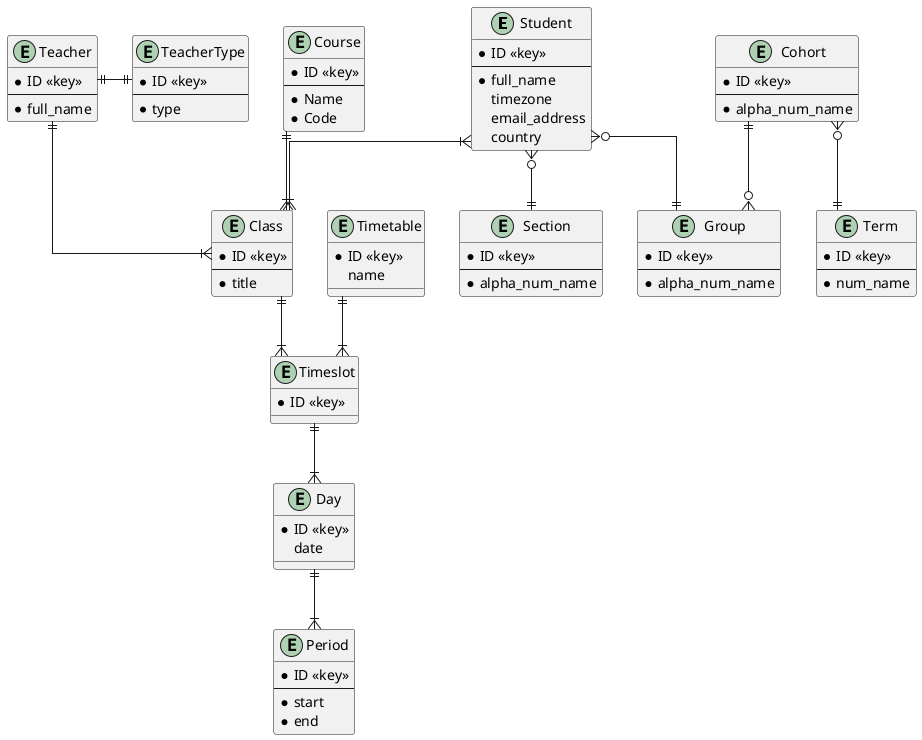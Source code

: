 @startuml
skinparam linetype ortho

'				Entities
entity Student {
	* ID <<key>>
	--
	* full_name
	timezone
	email_address
	country
}
entity Section {
	* ID <<key>>
	--
	* alpha_num_name
 }
entity Group {
	* ID <<key>>
	--
	* alpha_num_name
 }
entity Cohort {
	* ID <<key>>
	--
	* alpha_num_name
 }
entity Term {
	* ID <<key>>
	--
	* num_name
 }
entity TeacherType {
	* ID <<key>>
	--
	* type
}
entity Teacher {
	* ID <<key>>
	--
	* full_name
}
entity Course {
	* ID <<key>>
	--
	* Name
	* Code
 }
entity Class {
	* ID <<key>>
	--
	* title
 }
 entity Timeslot {
	* ID <<key>>
 }
entity Timetable {
	* ID <<key>>
	name
 }
 entity Day {
    * ID <<key>>
    date
 }
 entity Period {
    * ID <<key>>
	--
    * start
    * end
 }

'				Connections
Student }o--|| Section
Student }o--|| Group
Cohort }o--|| Term
Cohort ||--o{ Group

Student }|--|{ Class
Teacher ||--|{ Class
Class ||--|{ Timeslot
Timeslot ||--|{ Day
Day ||--|{ Period
Timetable ||--|{ Timeslot
Course ||--|{ Class
Teacher ||-|| TeacherType
@enduml
